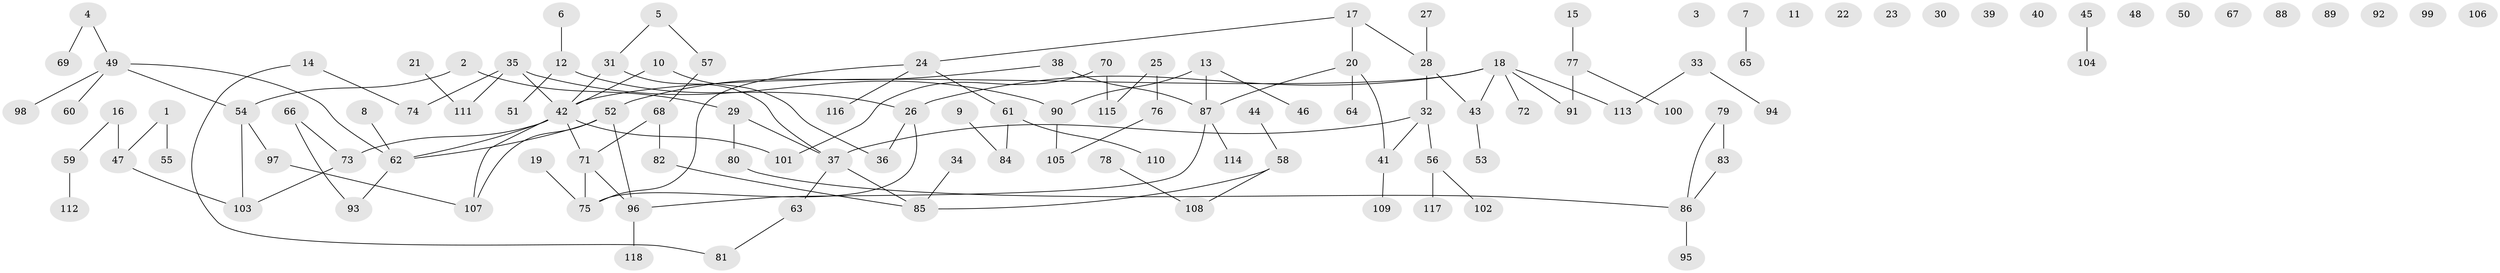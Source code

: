 // Generated by graph-tools (version 1.1) at 2025/00/03/09/25 03:00:54]
// undirected, 118 vertices, 119 edges
graph export_dot {
graph [start="1"]
  node [color=gray90,style=filled];
  1;
  2;
  3;
  4;
  5;
  6;
  7;
  8;
  9;
  10;
  11;
  12;
  13;
  14;
  15;
  16;
  17;
  18;
  19;
  20;
  21;
  22;
  23;
  24;
  25;
  26;
  27;
  28;
  29;
  30;
  31;
  32;
  33;
  34;
  35;
  36;
  37;
  38;
  39;
  40;
  41;
  42;
  43;
  44;
  45;
  46;
  47;
  48;
  49;
  50;
  51;
  52;
  53;
  54;
  55;
  56;
  57;
  58;
  59;
  60;
  61;
  62;
  63;
  64;
  65;
  66;
  67;
  68;
  69;
  70;
  71;
  72;
  73;
  74;
  75;
  76;
  77;
  78;
  79;
  80;
  81;
  82;
  83;
  84;
  85;
  86;
  87;
  88;
  89;
  90;
  91;
  92;
  93;
  94;
  95;
  96;
  97;
  98;
  99;
  100;
  101;
  102;
  103;
  104;
  105;
  106;
  107;
  108;
  109;
  110;
  111;
  112;
  113;
  114;
  115;
  116;
  117;
  118;
  1 -- 47;
  1 -- 55;
  2 -- 29;
  2 -- 54;
  4 -- 49;
  4 -- 69;
  5 -- 31;
  5 -- 57;
  6 -- 12;
  7 -- 65;
  8 -- 62;
  9 -- 84;
  10 -- 36;
  10 -- 42;
  12 -- 26;
  12 -- 51;
  13 -- 46;
  13 -- 87;
  13 -- 90;
  14 -- 74;
  14 -- 81;
  15 -- 77;
  16 -- 47;
  16 -- 59;
  17 -- 20;
  17 -- 24;
  17 -- 28;
  18 -- 26;
  18 -- 42;
  18 -- 43;
  18 -- 72;
  18 -- 91;
  18 -- 113;
  19 -- 75;
  20 -- 41;
  20 -- 64;
  20 -- 87;
  21 -- 111;
  24 -- 61;
  24 -- 75;
  24 -- 116;
  25 -- 76;
  25 -- 115;
  26 -- 36;
  26 -- 75;
  27 -- 28;
  28 -- 32;
  28 -- 43;
  29 -- 37;
  29 -- 80;
  31 -- 37;
  31 -- 42;
  32 -- 37;
  32 -- 41;
  32 -- 56;
  33 -- 94;
  33 -- 113;
  34 -- 85;
  35 -- 42;
  35 -- 74;
  35 -- 90;
  35 -- 111;
  37 -- 63;
  37 -- 85;
  38 -- 52;
  38 -- 87;
  41 -- 109;
  42 -- 62;
  42 -- 71;
  42 -- 73;
  42 -- 101;
  42 -- 107;
  43 -- 53;
  44 -- 58;
  45 -- 104;
  47 -- 103;
  49 -- 54;
  49 -- 60;
  49 -- 62;
  49 -- 98;
  52 -- 62;
  52 -- 96;
  52 -- 107;
  54 -- 97;
  54 -- 103;
  56 -- 102;
  56 -- 117;
  57 -- 68;
  58 -- 85;
  58 -- 108;
  59 -- 112;
  61 -- 84;
  61 -- 110;
  62 -- 93;
  63 -- 81;
  66 -- 73;
  66 -- 93;
  68 -- 71;
  68 -- 82;
  70 -- 101;
  70 -- 115;
  71 -- 75;
  71 -- 96;
  73 -- 103;
  76 -- 105;
  77 -- 91;
  77 -- 100;
  78 -- 108;
  79 -- 83;
  79 -- 86;
  80 -- 86;
  82 -- 85;
  83 -- 86;
  86 -- 95;
  87 -- 96;
  87 -- 114;
  90 -- 105;
  96 -- 118;
  97 -- 107;
}
